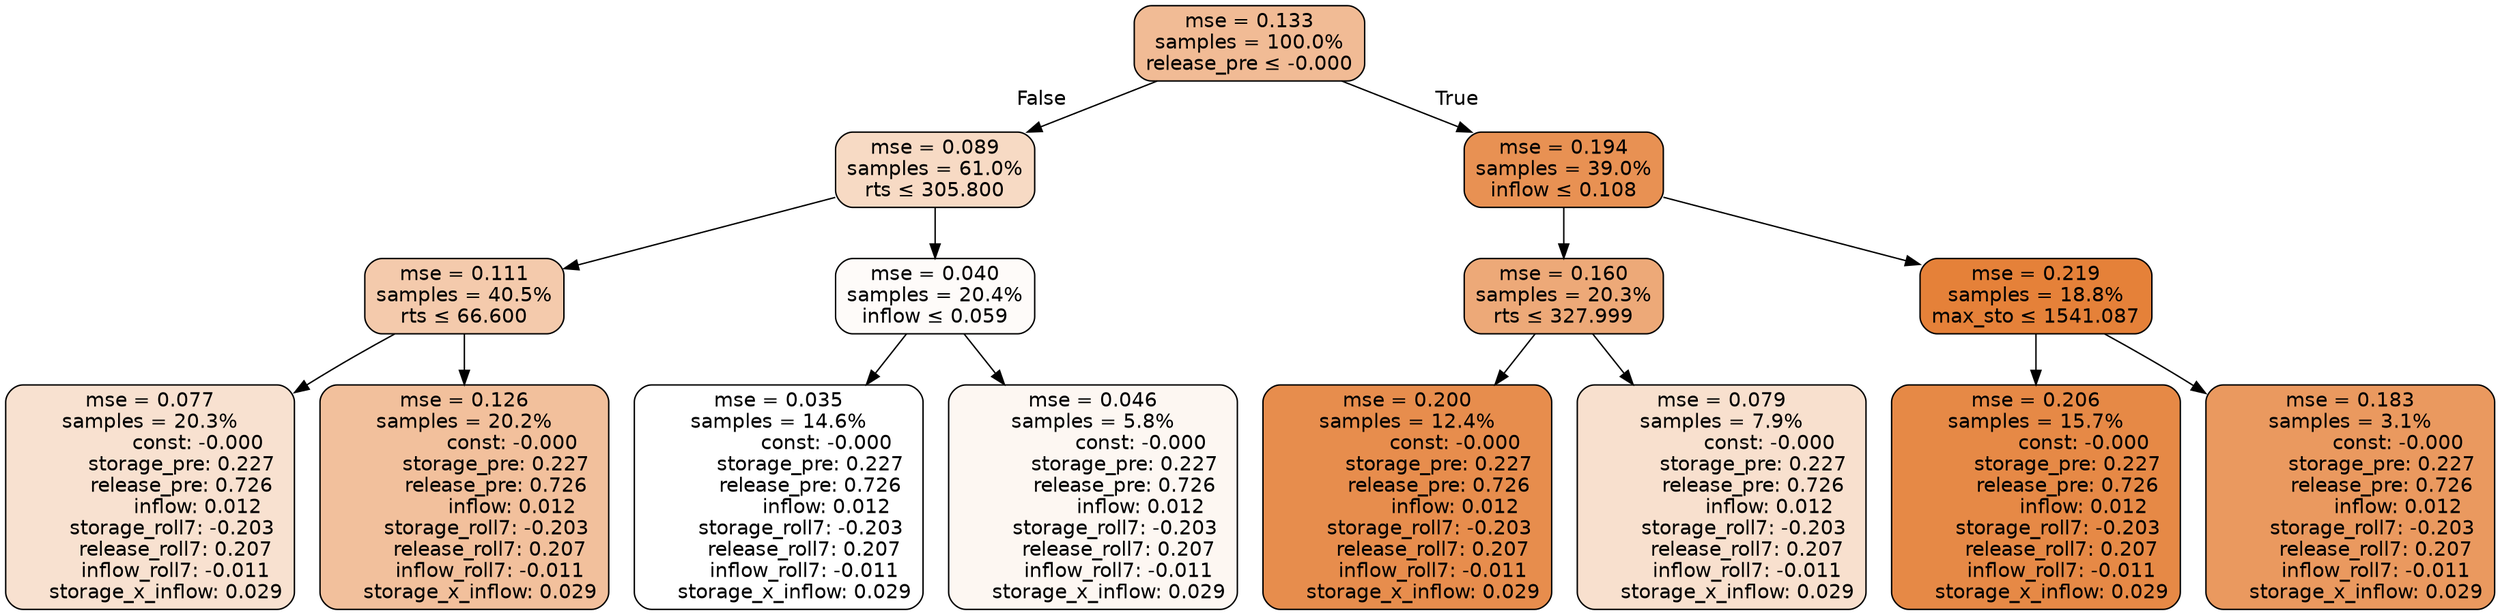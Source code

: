 digraph tree {
node [shape=rectangle, style="filled, rounded", color="black", fontname=helvetica] ;
edge [fontname=helvetica] ;
	"0" [label="mse = 0.133
samples = 100.0%
release_pre &le; -0.000", fillcolor="#f1bb95"]
	"1" [label="mse = 0.089
samples = 61.0%
rts &le; 305.800", fillcolor="#f7dac4"]
	"2" [label="mse = 0.111
samples = 40.5%
rts &le; 66.600", fillcolor="#f4caac"]
	"3" [label="mse = 0.077
samples = 20.3%
               const: -0.000
          storage_pre: 0.227
          release_pre: 0.726
               inflow: 0.012
       storage_roll7: -0.203
        release_roll7: 0.207
        inflow_roll7: -0.011
     storage_x_inflow: 0.029", fillcolor="#f8e1d0"]
	"4" [label="mse = 0.126
samples = 20.2%
               const: -0.000
          storage_pre: 0.227
          release_pre: 0.726
               inflow: 0.012
       storage_roll7: -0.203
        release_roll7: 0.207
        inflow_roll7: -0.011
     storage_x_inflow: 0.029", fillcolor="#f2c09c"]
	"5" [label="mse = 0.040
samples = 20.4%
inflow &le; 0.059", fillcolor="#fefbf9"]
	"6" [label="mse = 0.035
samples = 14.6%
               const: -0.000
          storage_pre: 0.227
          release_pre: 0.726
               inflow: 0.012
       storage_roll7: -0.203
        release_roll7: 0.207
        inflow_roll7: -0.011
     storage_x_inflow: 0.029", fillcolor="#ffffff"]
	"7" [label="mse = 0.046
samples = 5.8%
               const: -0.000
          storage_pre: 0.227
          release_pre: 0.726
               inflow: 0.012
       storage_roll7: -0.203
        release_roll7: 0.207
        inflow_roll7: -0.011
     storage_x_inflow: 0.029", fillcolor="#fdf7f2"]
	"8" [label="mse = 0.194
samples = 39.0%
inflow &le; 0.108", fillcolor="#e89153"]
	"9" [label="mse = 0.160
samples = 20.3%
rts &le; 327.999", fillcolor="#eda978"]
	"10" [label="mse = 0.200
samples = 12.4%
               const: -0.000
          storage_pre: 0.227
          release_pre: 0.726
               inflow: 0.012
       storage_roll7: -0.203
        release_roll7: 0.207
        inflow_roll7: -0.011
     storage_x_inflow: 0.029", fillcolor="#e78d4d"]
	"11" [label="mse = 0.079
samples = 7.9%
               const: -0.000
          storage_pre: 0.227
          release_pre: 0.726
               inflow: 0.012
       storage_roll7: -0.203
        release_roll7: 0.207
        inflow_roll7: -0.011
     storage_x_inflow: 0.029", fillcolor="#f8e0ce"]
	"12" [label="mse = 0.219
samples = 18.8%
max_sto &le; 1541.087", fillcolor="#e58139"]
	"13" [label="mse = 0.206
samples = 15.7%
               const: -0.000
          storage_pre: 0.227
          release_pre: 0.726
               inflow: 0.012
       storage_roll7: -0.203
        release_roll7: 0.207
        inflow_roll7: -0.011
     storage_x_inflow: 0.029", fillcolor="#e68946"]
	"14" [label="mse = 0.183
samples = 3.1%
               const: -0.000
          storage_pre: 0.227
          release_pre: 0.726
               inflow: 0.012
       storage_roll7: -0.203
        release_roll7: 0.207
        inflow_roll7: -0.011
     storage_x_inflow: 0.029", fillcolor="#ea995f"]

	"0" -> "1" [labeldistance=2.5, labelangle=45, headlabel="False"]
	"1" -> "2"
	"2" -> "3"
	"2" -> "4"
	"1" -> "5"
	"5" -> "6"
	"5" -> "7"
	"0" -> "8" [labeldistance=2.5, labelangle=-45, headlabel="True"]
	"8" -> "9"
	"9" -> "10"
	"9" -> "11"
	"8" -> "12"
	"12" -> "13"
	"12" -> "14"
}